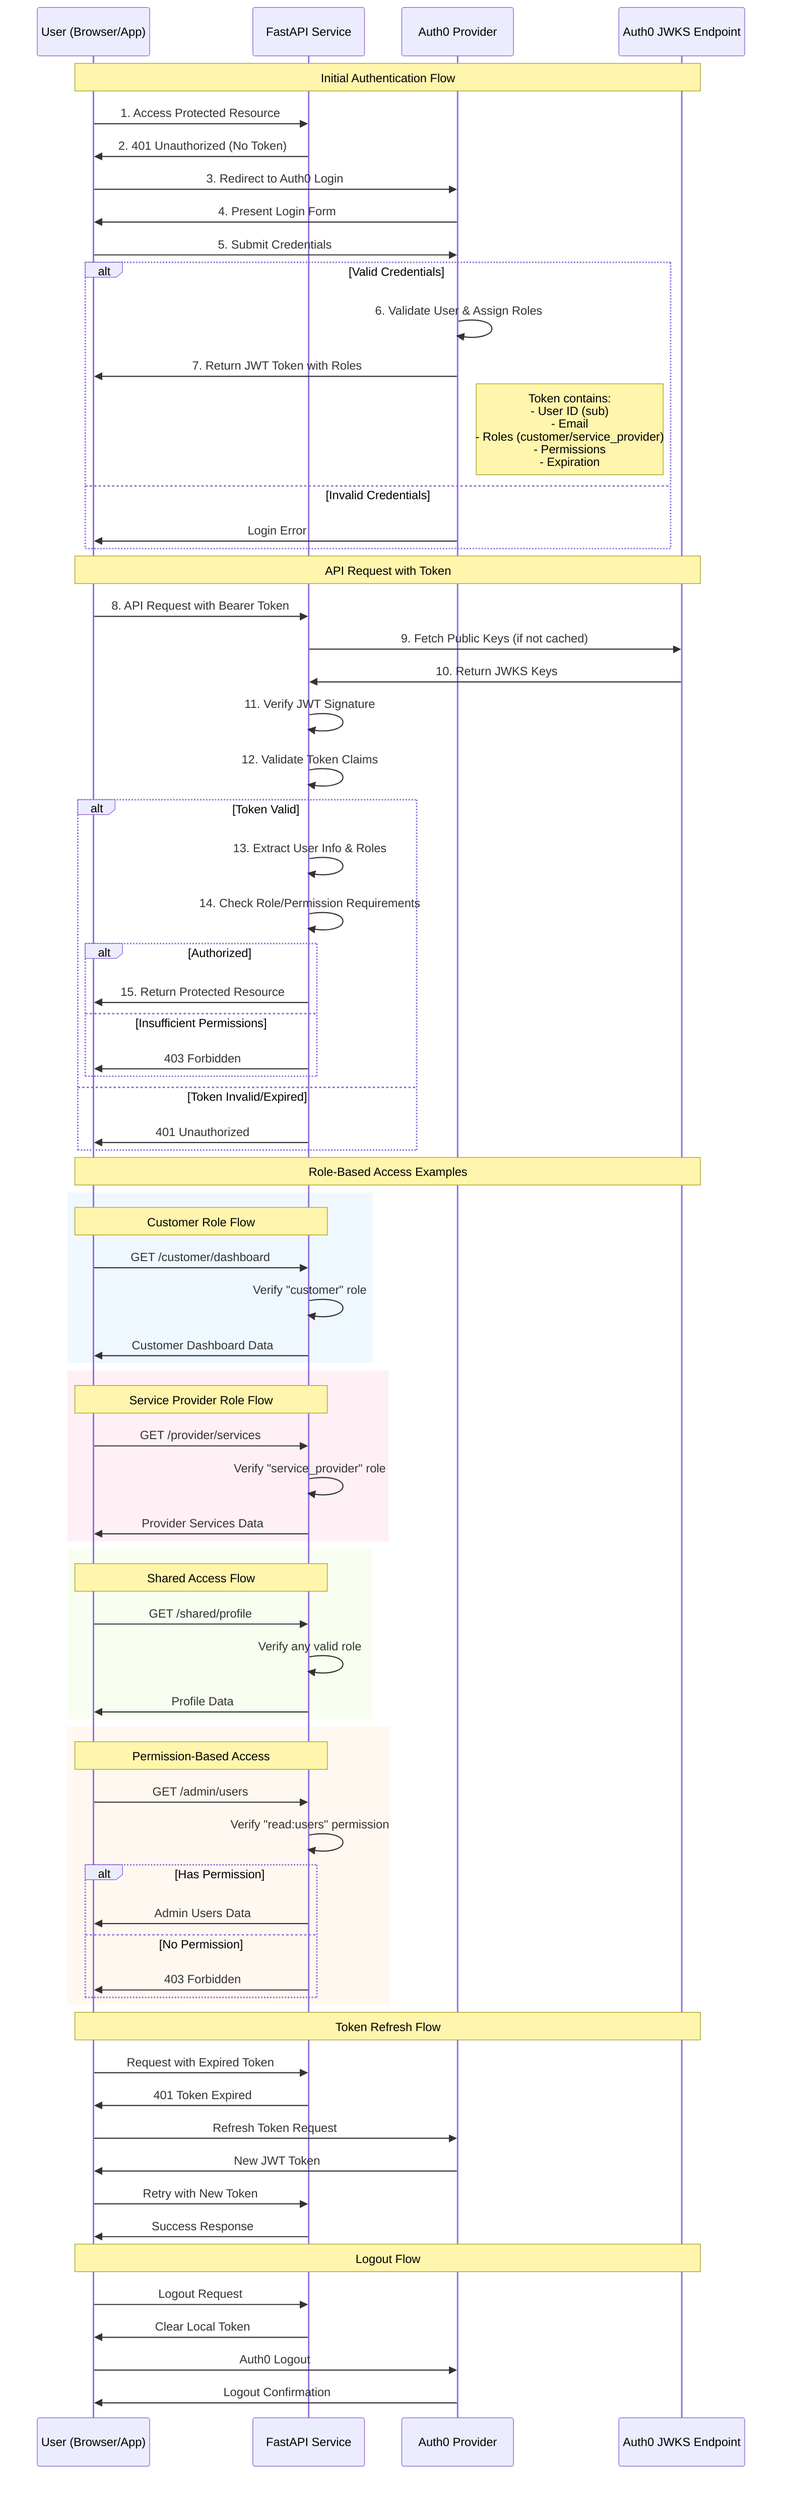sequenceDiagram
    participant User as User (Browser/App)
    participant FastAPI as FastAPI Service
    participant Auth0 as Auth0 Provider
    participant JWKS as Auth0 JWKS Endpoint
    
    Note over User, JWKS: Initial Authentication Flow
    
    User->>FastAPI: 1. Access Protected Resource
    FastAPI->>User: 2. 401 Unauthorized (No Token)
    
    User->>Auth0: 3. Redirect to Auth0 Login
    Auth0->>User: 4. Present Login Form
    User->>Auth0: 5. Submit Credentials
    
    alt Valid Credentials
        Auth0->>Auth0: 6. Validate User & Assign Roles
        Auth0->>User: 7. Return JWT Token with Roles
        Note right of Auth0: Token contains:<br/>- User ID (sub)<br/>- Email<br/>- Roles (customer/service_provider)<br/>- Permissions<br/>- Expiration
    else Invalid Credentials
        Auth0->>User: Login Error
    end
    
    Note over User, JWKS: API Request with Token
    
    User->>FastAPI: 8. API Request with Bearer Token
    FastAPI->>JWKS: 9. Fetch Public Keys (if not cached)
    JWKS->>FastAPI: 10. Return JWKS Keys
    
    FastAPI->>FastAPI: 11. Verify JWT Signature
    FastAPI->>FastAPI: 12. Validate Token Claims
    
    alt Token Valid
        FastAPI->>FastAPI: 13. Extract User Info & Roles
        FastAPI->>FastAPI: 14. Check Role/Permission Requirements
        
        alt Authorized
            FastAPI->>User: 15. Return Protected Resource
        else Insufficient Permissions
            FastAPI->>User: 403 Forbidden
        end
    else Token Invalid/Expired
        FastAPI->>User: 401 Unauthorized
    end
    
    Note over User, JWKS: Role-Based Access Examples
    
    rect rgb(240, 248, 255)
        Note over User, FastAPI: Customer Role Flow
        User->>FastAPI: GET /customer/dashboard
        FastAPI->>FastAPI: Verify "customer" role
        FastAPI->>User: Customer Dashboard Data
    end
    
    rect rgb(255, 240, 245)
        Note over User, FastAPI: Service Provider Role Flow
        User->>FastAPI: GET /provider/services
        FastAPI->>FastAPI: Verify "service_provider" role
        FastAPI->>User: Provider Services Data
    end
    
    rect rgb(248, 255, 240)
        Note over User, FastAPI: Shared Access Flow
        User->>FastAPI: GET /shared/profile
        FastAPI->>FastAPI: Verify any valid role
        FastAPI->>User: Profile Data
    end
    
    rect rgb(255, 248, 240)
        Note over User, FastAPI: Permission-Based Access
        User->>FastAPI: GET /admin/users
        FastAPI->>FastAPI: Verify "read:users" permission
        alt Has Permission
            FastAPI->>User: Admin Users Data
        else No Permission
            FastAPI->>User: 403 Forbidden
        end
    end
    
    Note over User, JWKS: Token Refresh Flow
    
    User->>FastAPI: Request with Expired Token
    FastAPI->>User: 401 Token Expired
    User->>Auth0: Refresh Token Request
    Auth0->>User: New JWT Token
    User->>FastAPI: Retry with New Token
    FastAPI->>User: Success Response
    
    Note over User, JWKS: Logout Flow
    
    User->>FastAPI: Logout Request
    FastAPI->>User: Clear Local Token
    User->>Auth0: Auth0 Logout
    Auth0->>User: Logout Confirmation